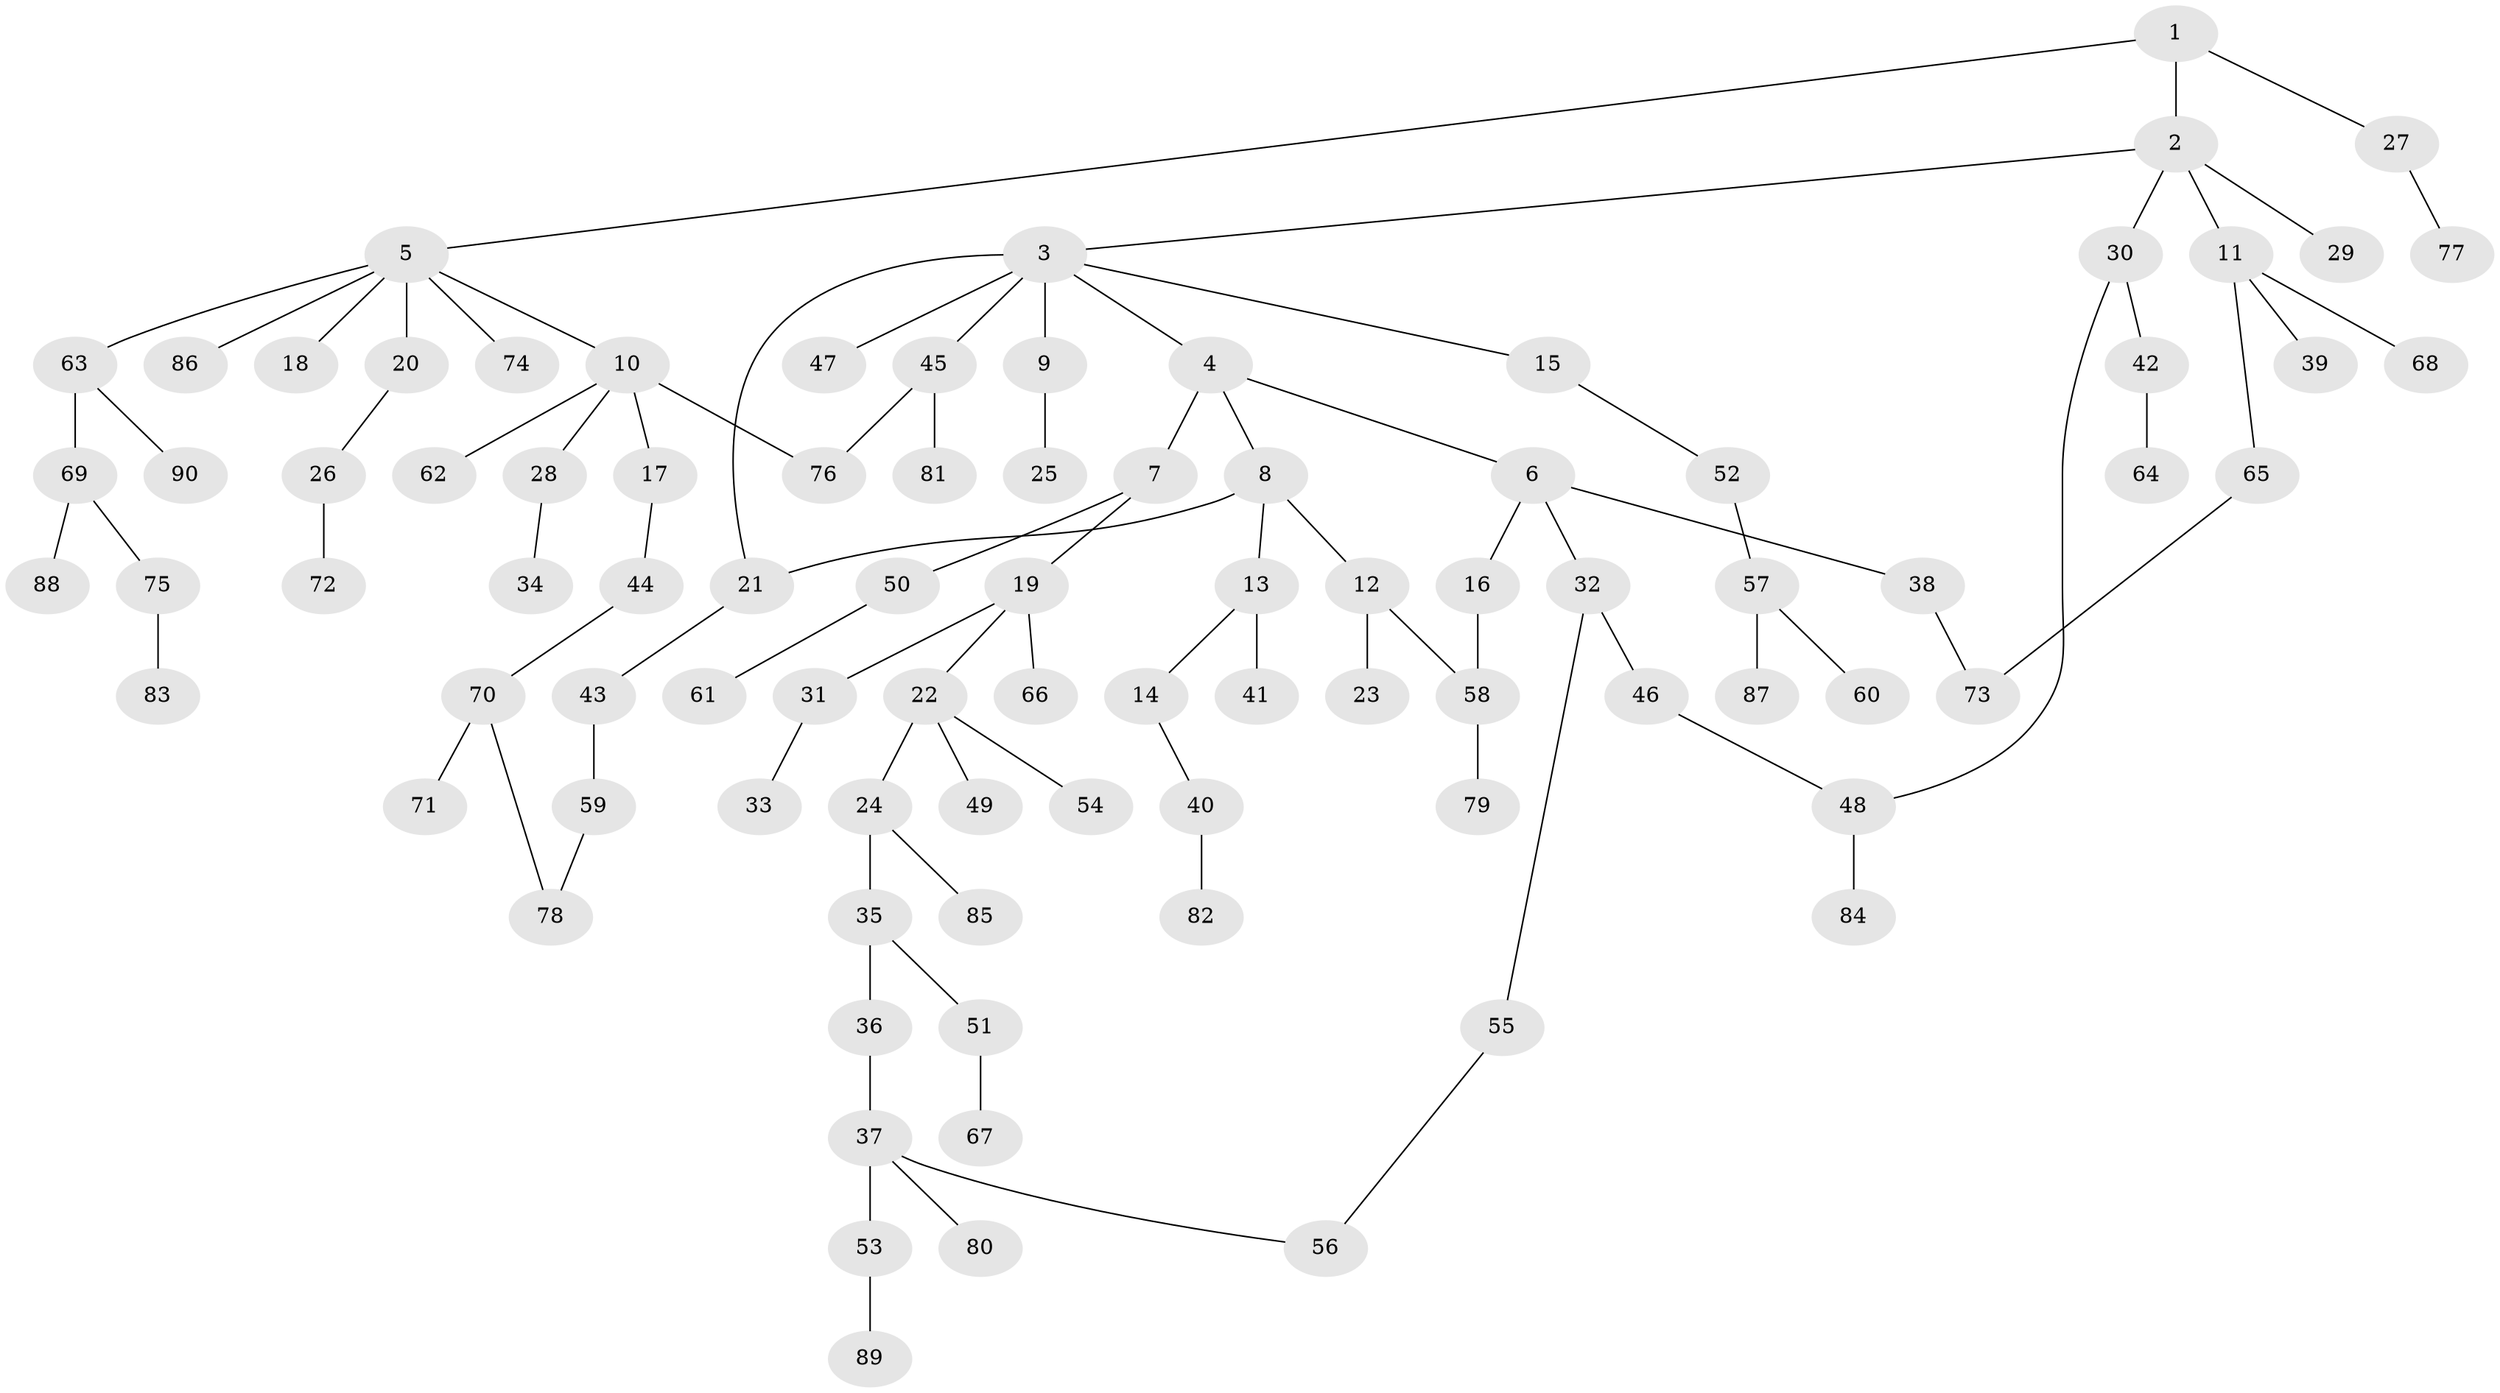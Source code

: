 // Generated by graph-tools (version 1.1) at 2025/42/03/09/25 04:42:45]
// undirected, 90 vertices, 96 edges
graph export_dot {
graph [start="1"]
  node [color=gray90,style=filled];
  1;
  2;
  3;
  4;
  5;
  6;
  7;
  8;
  9;
  10;
  11;
  12;
  13;
  14;
  15;
  16;
  17;
  18;
  19;
  20;
  21;
  22;
  23;
  24;
  25;
  26;
  27;
  28;
  29;
  30;
  31;
  32;
  33;
  34;
  35;
  36;
  37;
  38;
  39;
  40;
  41;
  42;
  43;
  44;
  45;
  46;
  47;
  48;
  49;
  50;
  51;
  52;
  53;
  54;
  55;
  56;
  57;
  58;
  59;
  60;
  61;
  62;
  63;
  64;
  65;
  66;
  67;
  68;
  69;
  70;
  71;
  72;
  73;
  74;
  75;
  76;
  77;
  78;
  79;
  80;
  81;
  82;
  83;
  84;
  85;
  86;
  87;
  88;
  89;
  90;
  1 -- 2;
  1 -- 5;
  1 -- 27;
  2 -- 3;
  2 -- 11;
  2 -- 29;
  2 -- 30;
  3 -- 4;
  3 -- 9;
  3 -- 15;
  3 -- 45;
  3 -- 47;
  3 -- 21;
  4 -- 6;
  4 -- 7;
  4 -- 8;
  5 -- 10;
  5 -- 18;
  5 -- 20;
  5 -- 63;
  5 -- 74;
  5 -- 86;
  6 -- 16;
  6 -- 32;
  6 -- 38;
  7 -- 19;
  7 -- 50;
  8 -- 12;
  8 -- 13;
  8 -- 21;
  9 -- 25;
  10 -- 17;
  10 -- 28;
  10 -- 62;
  10 -- 76;
  11 -- 39;
  11 -- 65;
  11 -- 68;
  12 -- 23;
  12 -- 58;
  13 -- 14;
  13 -- 41;
  14 -- 40;
  15 -- 52;
  16 -- 58;
  17 -- 44;
  19 -- 22;
  19 -- 31;
  19 -- 66;
  20 -- 26;
  21 -- 43;
  22 -- 24;
  22 -- 49;
  22 -- 54;
  24 -- 35;
  24 -- 85;
  26 -- 72;
  27 -- 77;
  28 -- 34;
  30 -- 42;
  30 -- 48;
  31 -- 33;
  32 -- 46;
  32 -- 55;
  35 -- 36;
  35 -- 51;
  36 -- 37;
  37 -- 53;
  37 -- 56;
  37 -- 80;
  38 -- 73;
  40 -- 82;
  42 -- 64;
  43 -- 59;
  44 -- 70;
  45 -- 76;
  45 -- 81;
  46 -- 48;
  48 -- 84;
  50 -- 61;
  51 -- 67;
  52 -- 57;
  53 -- 89;
  55 -- 56;
  57 -- 60;
  57 -- 87;
  58 -- 79;
  59 -- 78;
  63 -- 69;
  63 -- 90;
  65 -- 73;
  69 -- 75;
  69 -- 88;
  70 -- 71;
  70 -- 78;
  75 -- 83;
}
